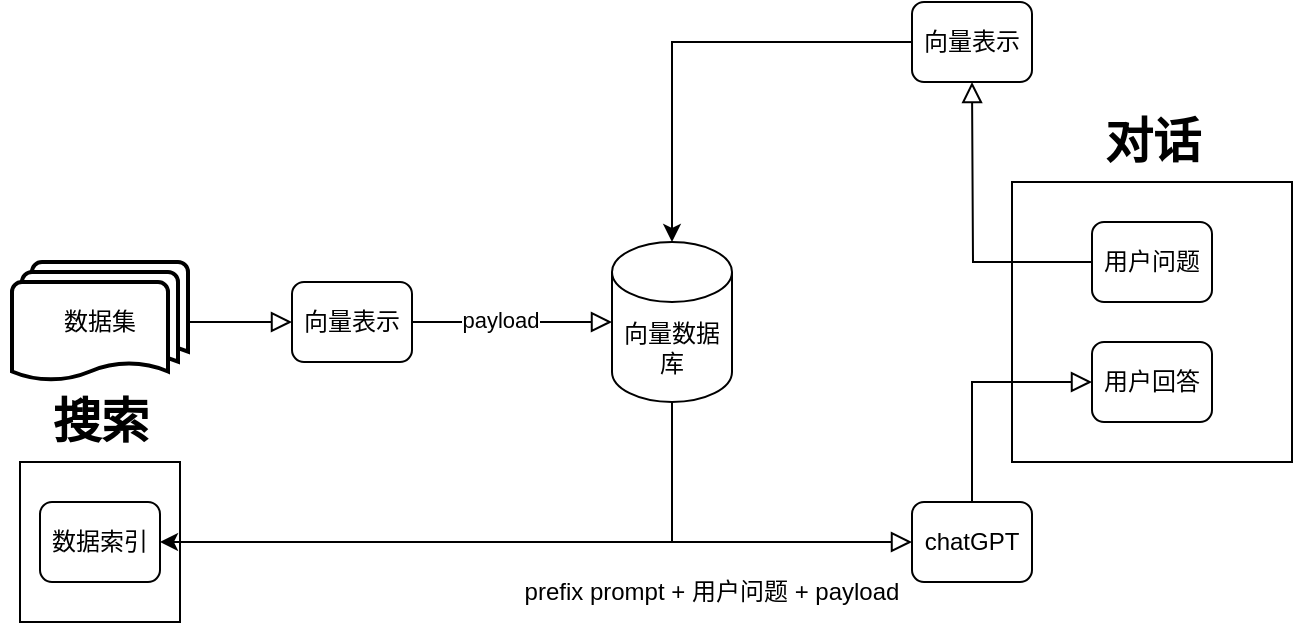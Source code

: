 <mxfile version="22.0.2" type="device">
  <diagram id="C5RBs43oDa-KdzZeNtuy" name="Page-1">
    <mxGraphModel dx="1213" dy="738" grid="1" gridSize="10" guides="1" tooltips="1" connect="1" arrows="1" fold="1" page="1" pageScale="1" pageWidth="827" pageHeight="1169" math="0" shadow="0">
      <root>
        <mxCell id="WIyWlLk6GJQsqaUBKTNV-0" />
        <mxCell id="WIyWlLk6GJQsqaUBKTNV-1" parent="WIyWlLk6GJQsqaUBKTNV-0" />
        <mxCell id="dklb3qSiUxJujFq1hI-j-18" value="" style="whiteSpace=wrap;html=1;aspect=fixed;" vertex="1" parent="WIyWlLk6GJQsqaUBKTNV-1">
          <mxGeometry x="84" y="410" width="80" height="80" as="geometry" />
        </mxCell>
        <mxCell id="WIyWlLk6GJQsqaUBKTNV-12" value="向量表示" style="rounded=1;whiteSpace=wrap;html=1;fontSize=12;glass=0;strokeWidth=1;shadow=0;" parent="WIyWlLk6GJQsqaUBKTNV-1" vertex="1">
          <mxGeometry x="220" y="320" width="60" height="40" as="geometry" />
        </mxCell>
        <mxCell id="dklb3qSiUxJujFq1hI-j-0" value="数据集" style="strokeWidth=2;html=1;shape=mxgraph.flowchart.multi-document;whiteSpace=wrap;" vertex="1" parent="WIyWlLk6GJQsqaUBKTNV-1">
          <mxGeometry x="80" y="310" width="88" height="60" as="geometry" />
        </mxCell>
        <mxCell id="dklb3qSiUxJujFq1hI-j-1" value="" style="rounded=0;html=1;jettySize=auto;orthogonalLoop=1;fontSize=11;endArrow=block;endFill=0;endSize=8;strokeWidth=1;shadow=0;labelBackgroundColor=none;edgeStyle=orthogonalEdgeStyle;exitX=1;exitY=0.5;exitDx=0;exitDy=0;exitPerimeter=0;" edge="1" parent="WIyWlLk6GJQsqaUBKTNV-1" source="dklb3qSiUxJujFq1hI-j-0" target="WIyWlLk6GJQsqaUBKTNV-12">
          <mxGeometry relative="1" as="geometry">
            <mxPoint x="620" y="170" as="sourcePoint" />
            <mxPoint x="230" y="340" as="targetPoint" />
          </mxGeometry>
        </mxCell>
        <mxCell id="dklb3qSiUxJujFq1hI-j-2" value="" style="rounded=0;html=1;jettySize=auto;orthogonalLoop=1;fontSize=11;endArrow=block;endFill=0;endSize=8;strokeWidth=1;shadow=0;labelBackgroundColor=none;edgeStyle=orthogonalEdgeStyle;exitX=1;exitY=0.5;exitDx=0;exitDy=0;entryX=0;entryY=0.5;entryDx=0;entryDy=0;entryPerimeter=0;" edge="1" parent="WIyWlLk6GJQsqaUBKTNV-1" source="WIyWlLk6GJQsqaUBKTNV-12" target="dklb3qSiUxJujFq1hI-j-4">
          <mxGeometry relative="1" as="geometry">
            <mxPoint x="300" y="339.5" as="sourcePoint" />
            <mxPoint x="340" y="340" as="targetPoint" />
          </mxGeometry>
        </mxCell>
        <mxCell id="dklb3qSiUxJujFq1hI-j-5" value="payload" style="edgeLabel;html=1;align=center;verticalAlign=middle;resizable=0;points=[];" vertex="1" connectable="0" parent="dklb3qSiUxJujFq1hI-j-2">
          <mxGeometry x="-0.128" y="1" relative="1" as="geometry">
            <mxPoint as="offset" />
          </mxGeometry>
        </mxCell>
        <mxCell id="dklb3qSiUxJujFq1hI-j-20" style="edgeStyle=orthogonalEdgeStyle;rounded=0;orthogonalLoop=1;jettySize=auto;html=1;exitX=0.5;exitY=1;exitDx=0;exitDy=0;exitPerimeter=0;entryX=1;entryY=0.5;entryDx=0;entryDy=0;" edge="1" parent="WIyWlLk6GJQsqaUBKTNV-1" source="dklb3qSiUxJujFq1hI-j-4" target="dklb3qSiUxJujFq1hI-j-16">
          <mxGeometry relative="1" as="geometry" />
        </mxCell>
        <mxCell id="dklb3qSiUxJujFq1hI-j-4" value="向量数据库" style="shape=cylinder3;whiteSpace=wrap;html=1;boundedLbl=1;backgroundOutline=1;size=15;" vertex="1" parent="WIyWlLk6GJQsqaUBKTNV-1">
          <mxGeometry x="380" y="300" width="60" height="80" as="geometry" />
        </mxCell>
        <mxCell id="dklb3qSiUxJujFq1hI-j-6" value="" style="whiteSpace=wrap;html=1;aspect=fixed;" vertex="1" parent="WIyWlLk6GJQsqaUBKTNV-1">
          <mxGeometry x="580" y="270" width="140" height="140" as="geometry" />
        </mxCell>
        <mxCell id="dklb3qSiUxJujFq1hI-j-7" value="用户问题" style="rounded=1;whiteSpace=wrap;html=1;fontSize=12;glass=0;strokeWidth=1;shadow=0;" vertex="1" parent="WIyWlLk6GJQsqaUBKTNV-1">
          <mxGeometry x="620" y="290" width="60" height="40" as="geometry" />
        </mxCell>
        <mxCell id="dklb3qSiUxJujFq1hI-j-8" value="用户回答" style="rounded=1;whiteSpace=wrap;html=1;fontSize=12;glass=0;strokeWidth=1;shadow=0;" vertex="1" parent="WIyWlLk6GJQsqaUBKTNV-1">
          <mxGeometry x="620" y="350" width="60" height="40" as="geometry" />
        </mxCell>
        <mxCell id="dklb3qSiUxJujFq1hI-j-9" value="" style="rounded=0;html=1;jettySize=auto;orthogonalLoop=1;fontSize=11;endArrow=block;endFill=0;endSize=8;strokeWidth=1;shadow=0;labelBackgroundColor=none;edgeStyle=orthogonalEdgeStyle;exitX=0;exitY=0.5;exitDx=0;exitDy=0;" edge="1" parent="WIyWlLk6GJQsqaUBKTNV-1" source="dklb3qSiUxJujFq1hI-j-7">
          <mxGeometry relative="1" as="geometry">
            <mxPoint x="640" y="230" as="sourcePoint" />
            <mxPoint x="560" y="220" as="targetPoint" />
          </mxGeometry>
        </mxCell>
        <mxCell id="dklb3qSiUxJujFq1hI-j-10" value="向量表示" style="rounded=1;whiteSpace=wrap;html=1;fontSize=12;glass=0;strokeWidth=1;shadow=0;" vertex="1" parent="WIyWlLk6GJQsqaUBKTNV-1">
          <mxGeometry x="530" y="180" width="60" height="40" as="geometry" />
        </mxCell>
        <mxCell id="dklb3qSiUxJujFq1hI-j-11" style="edgeStyle=orthogonalEdgeStyle;rounded=0;orthogonalLoop=1;jettySize=auto;html=1;exitX=0;exitY=0.5;exitDx=0;exitDy=0;entryX=0.5;entryY=0;entryDx=0;entryDy=0;entryPerimeter=0;" edge="1" parent="WIyWlLk6GJQsqaUBKTNV-1" source="dklb3qSiUxJujFq1hI-j-10" target="dklb3qSiUxJujFq1hI-j-4">
          <mxGeometry relative="1" as="geometry" />
        </mxCell>
        <mxCell id="dklb3qSiUxJujFq1hI-j-12" value="" style="rounded=0;html=1;jettySize=auto;orthogonalLoop=1;fontSize=11;endArrow=block;endFill=0;endSize=8;strokeWidth=1;shadow=0;labelBackgroundColor=none;edgeStyle=orthogonalEdgeStyle;exitX=0.5;exitY=1;exitDx=0;exitDy=0;exitPerimeter=0;entryX=0;entryY=0.5;entryDx=0;entryDy=0;" edge="1" parent="WIyWlLk6GJQsqaUBKTNV-1" source="dklb3qSiUxJujFq1hI-j-4" target="dklb3qSiUxJujFq1hI-j-13">
          <mxGeometry relative="1" as="geometry">
            <mxPoint x="440" y="450" as="sourcePoint" />
            <mxPoint x="520" y="480" as="targetPoint" />
            <Array as="points">
              <mxPoint x="410" y="450" />
            </Array>
          </mxGeometry>
        </mxCell>
        <mxCell id="dklb3qSiUxJujFq1hI-j-13" value="chatGPT" style="rounded=1;whiteSpace=wrap;html=1;fontSize=12;glass=0;strokeWidth=1;shadow=0;" vertex="1" parent="WIyWlLk6GJQsqaUBKTNV-1">
          <mxGeometry x="530" y="430" width="60" height="40" as="geometry" />
        </mxCell>
        <mxCell id="dklb3qSiUxJujFq1hI-j-14" value="prefix prompt + 用户问题 + payload" style="text;html=1;strokeColor=none;fillColor=none;align=center;verticalAlign=middle;whiteSpace=wrap;rounded=0;" vertex="1" parent="WIyWlLk6GJQsqaUBKTNV-1">
          <mxGeometry x="330" y="460" width="200" height="30" as="geometry" />
        </mxCell>
        <mxCell id="dklb3qSiUxJujFq1hI-j-15" value="" style="rounded=0;html=1;jettySize=auto;orthogonalLoop=1;fontSize=11;endArrow=block;endFill=0;endSize=8;strokeWidth=1;shadow=0;labelBackgroundColor=none;edgeStyle=orthogonalEdgeStyle;exitX=0.5;exitY=0;exitDx=0;exitDy=0;entryX=0;entryY=0.5;entryDx=0;entryDy=0;" edge="1" parent="WIyWlLk6GJQsqaUBKTNV-1" source="dklb3qSiUxJujFq1hI-j-13" target="dklb3qSiUxJujFq1hI-j-8">
          <mxGeometry relative="1" as="geometry">
            <mxPoint x="660" y="430" as="sourcePoint" />
            <mxPoint x="780" y="500" as="targetPoint" />
            <Array as="points">
              <mxPoint x="560" y="370" />
            </Array>
          </mxGeometry>
        </mxCell>
        <mxCell id="dklb3qSiUxJujFq1hI-j-16" value="数据索引" style="rounded=1;whiteSpace=wrap;html=1;fontSize=12;glass=0;strokeWidth=1;shadow=0;" vertex="1" parent="WIyWlLk6GJQsqaUBKTNV-1">
          <mxGeometry x="94" y="430" width="60" height="40" as="geometry" />
        </mxCell>
        <mxCell id="dklb3qSiUxJujFq1hI-j-17" value="对话" style="text;strokeColor=none;fillColor=none;html=1;fontSize=24;fontStyle=1;verticalAlign=middle;align=center;" vertex="1" parent="WIyWlLk6GJQsqaUBKTNV-1">
          <mxGeometry x="600" y="230" width="100" height="40" as="geometry" />
        </mxCell>
        <mxCell id="dklb3qSiUxJujFq1hI-j-19" value="搜索" style="text;strokeColor=none;fillColor=none;html=1;fontSize=24;fontStyle=1;verticalAlign=middle;align=center;" vertex="1" parent="WIyWlLk6GJQsqaUBKTNV-1">
          <mxGeometry x="74" y="370" width="100" height="40" as="geometry" />
        </mxCell>
      </root>
    </mxGraphModel>
  </diagram>
</mxfile>
